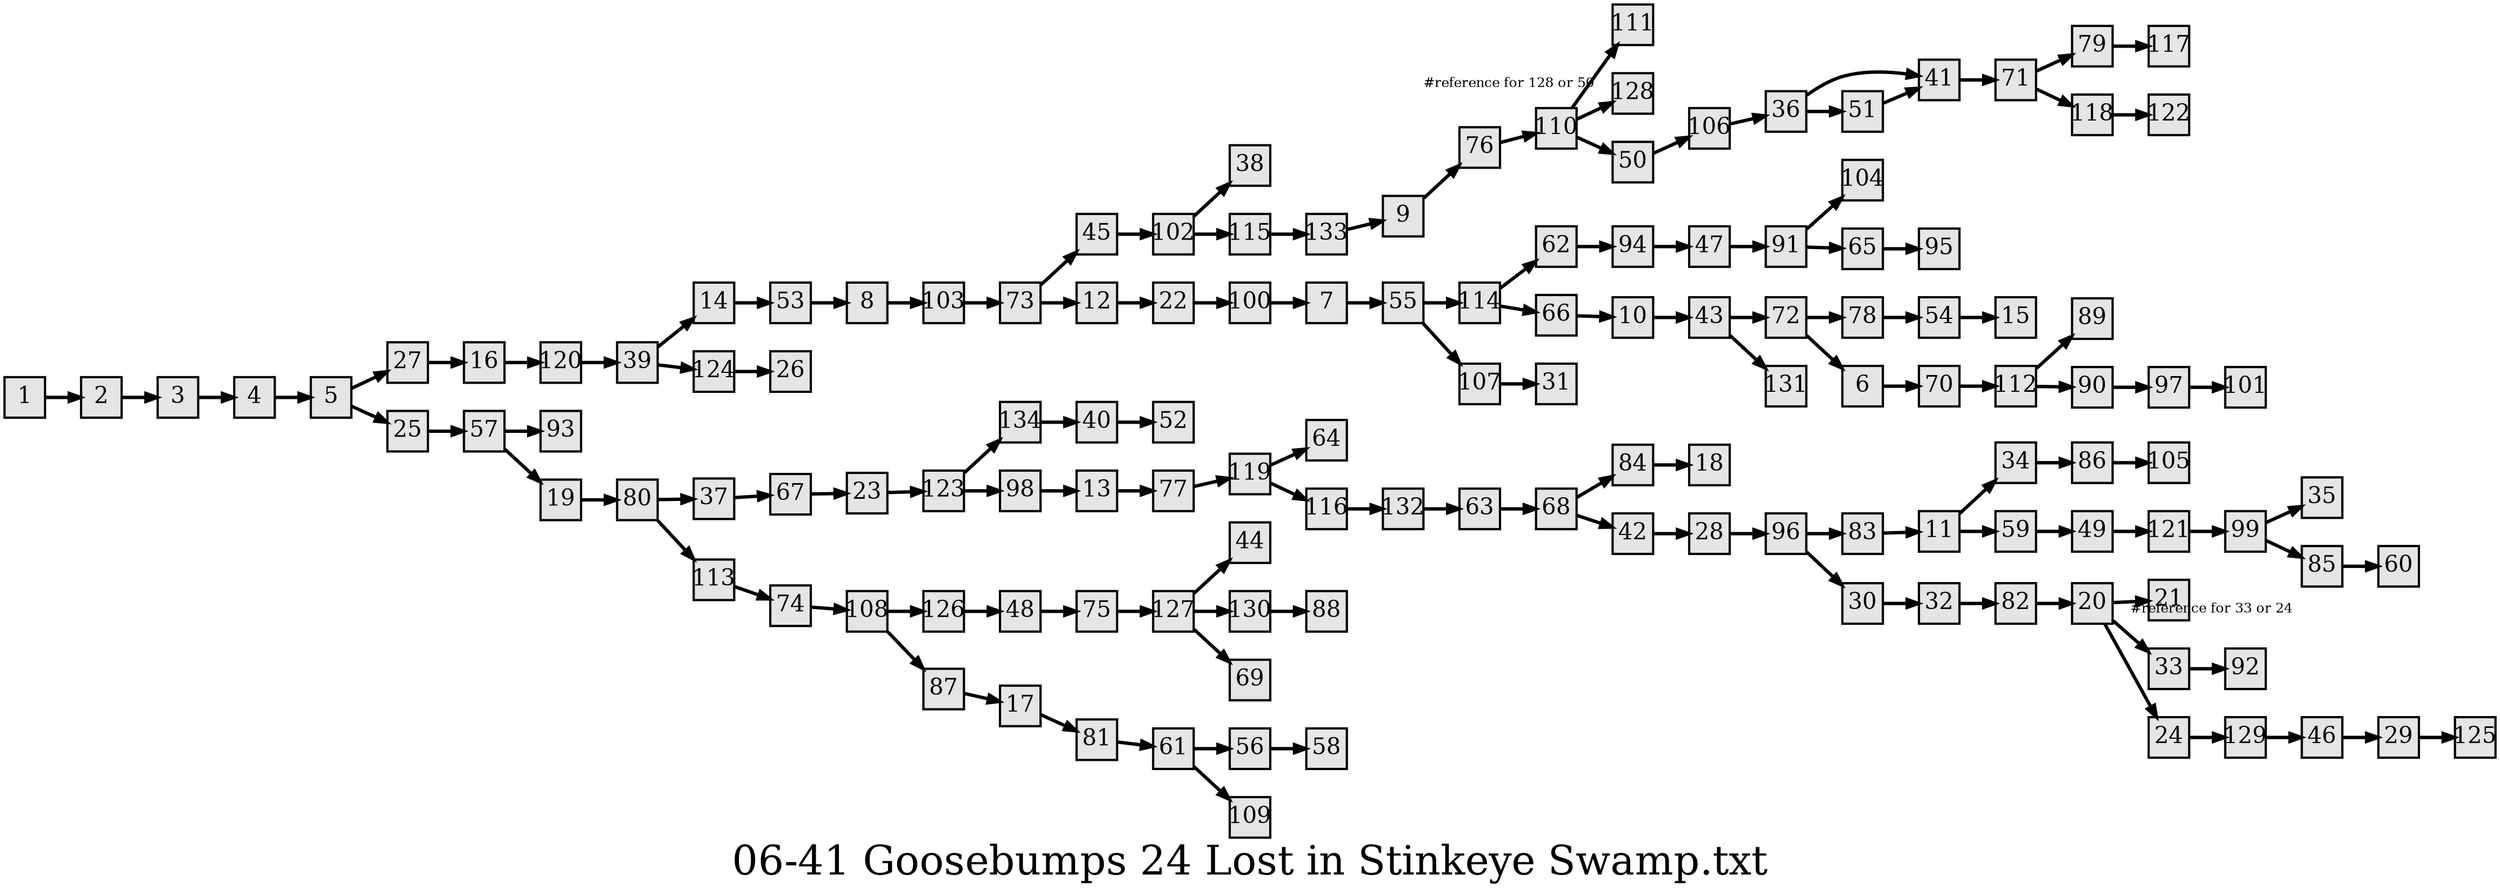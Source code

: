 digraph g{
  graph [ label="06-41 Goosebumps 24 Lost in Stinkeye Swamp.txt" rankdir=LR, ordering=out, fontsize=36, nodesep="0.35", ranksep="0.45"];
  node  [shape=rect, penwidth=2, fontsize=20, style=filled, fillcolor=grey90, margin="0,0", labelfloat=true, regular=true, fixedsize=true];
  edge  [labelfloat=true, penwidth=3, fontsize=12];

  1 -> 2;
  2 -> 3;
  3 -> 4;
  4 -> 5;
  5 -> 27;
  5 -> 25;
  6 -> 70;
  7 -> 55;
  8 -> 103;
  9 -> 76;
  10 -> 43;
  11 -> 34;
  11 -> 59;
  12 -> 22;
  13 -> 77;
  14 -> 53;
  16 -> 120;
  17 -> 81;
  19 -> 80;
  20 -> 21	[ xlabel="#reference for 33 or 24" ];
  20 -> 33;
  20 -> 24;
  22 -> 100;
  23 -> 123;
  24 -> 129;
  25 -> 57;
  27 -> 16;
  28 -> 96;
  29 -> 125;
  30 -> 32;
  32 -> 82;
  33 -> 92;
  34 -> 86;
  36 -> 41;
  36 -> 51;
  37 -> 67;
  39 -> 14;
  39 -> 124;
  40 -> 52;
  41 -> 71;
  42 -> 28;
  43 -> 72;
  43 -> 131;
  45 -> 102;
  46 -> 29;
  47 -> 91;
  48 -> 75;
  49 -> 121;
  50 -> 106;
  51 -> 41;
  53 -> 8;
  54 -> 15;
  55 -> 114;
  55 -> 107;
  56 -> 58;
  57 -> 93;
  57 -> 19;
  59 -> 49;
  61 -> 56;
  61 -> 109;
  62 -> 94;
  63 -> 68;
  65 -> 95;
  66 -> 10;
  67 -> 23;
  68 -> 84;
  68 -> 42;
  70 -> 112;
  71 -> 79;
  71 -> 118;
  72 -> 78;
  72 -> 6;
  73 -> 45;
  73 -> 12;
  74 -> 108;
  75 -> 127;
  76 -> 110;
  77 -> 119;
  78 -> 54;
  79 -> 117;
  80 -> 37;
  80 -> 113;
  81 -> 61;
  82 -> 20;
  83 -> 11;
  84 -> 18;
  85 -> 60;
  86 -> 105;
  87 -> 17;
  90 -> 97;
  91 -> 104;
  91 -> 65;
  94 -> 47;
  96 -> 83;
  96 -> 30;
  97 -> 101;
  98 -> 13;
  99 -> 35;
  99 -> 85;
  100 -> 7;
  102 -> 38;
  102 -> 115;
  103 -> 73;
  106 -> 36;
  107 -> 31;
  108 -> 126;
  108 -> 87;
  110 -> 111	[ xlabel="#reference for 128 or 50" ];
  110 -> 128;
  110 -> 50;
  112 -> 89;
  112 -> 90;
  113 -> 74;
  114 -> 62;
  114 -> 66;
  115 -> 133;
  116 -> 132;
  118 -> 122;
  119 -> 64;
  119 -> 116;
  120 -> 39;
  121 -> 99;
  123 -> 134;
  123 -> 98;
  124 -> 26;
  126 -> 48;
  127 -> 44;
  127 -> 130;
  127 -> 69;
  129 -> 46;
  130 -> 88;
  132 -> 63;
  133 -> 9;
  134 -> 40;
}

